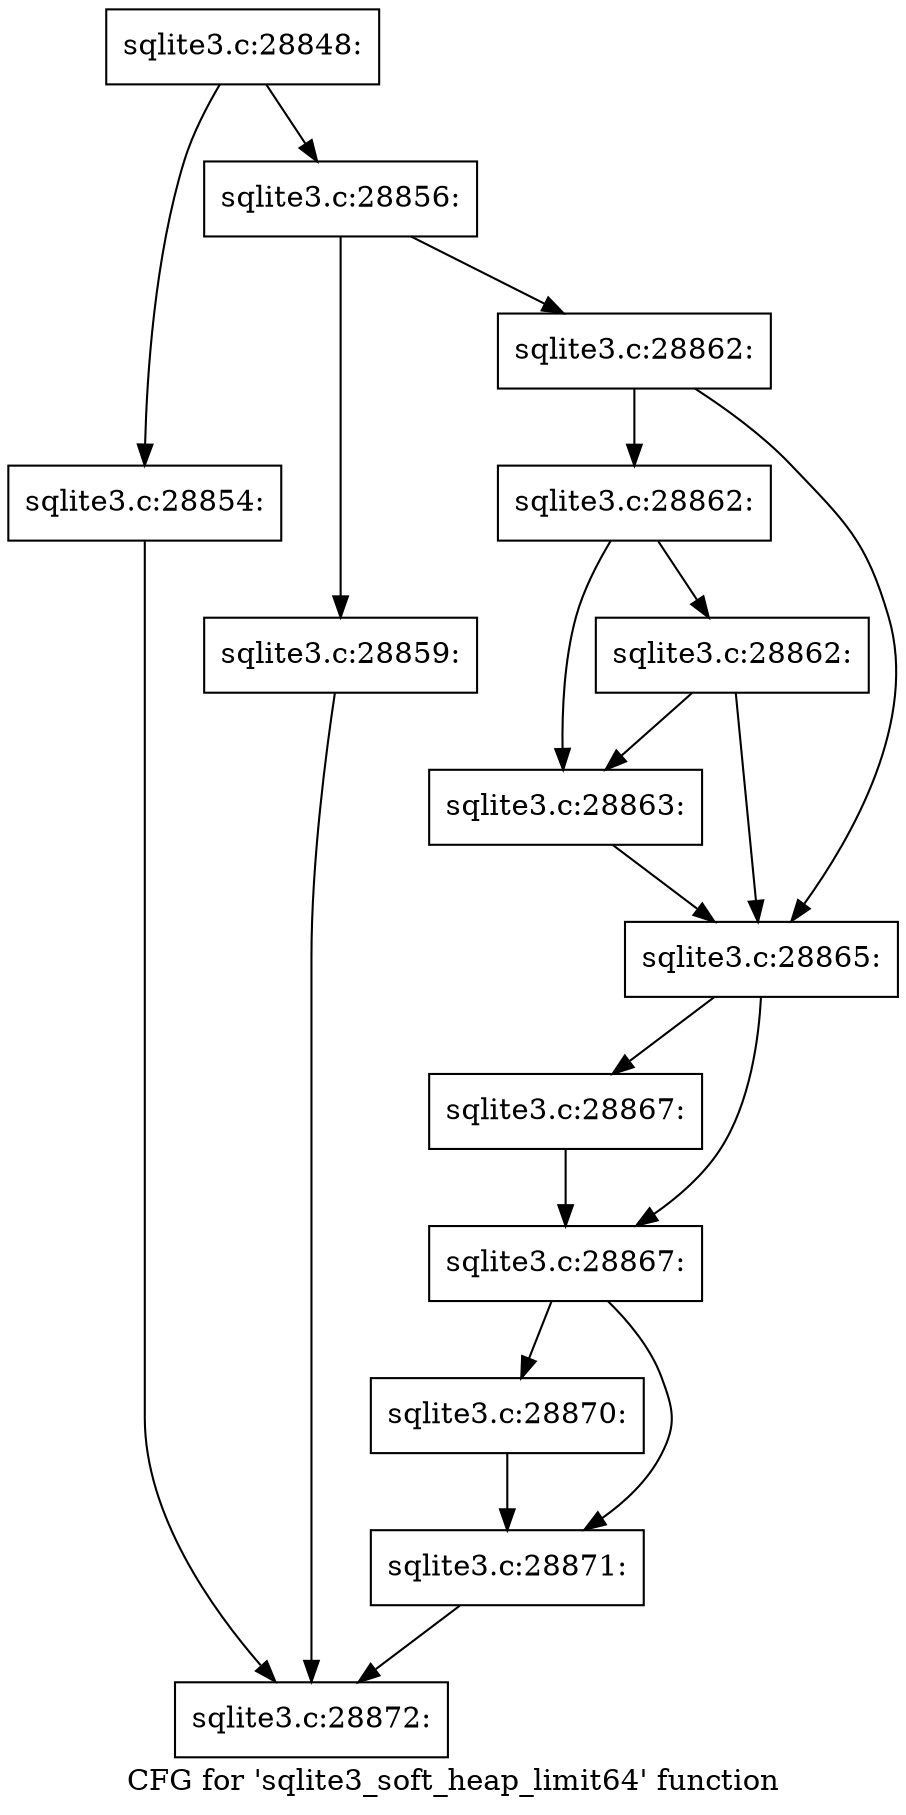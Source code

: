 digraph "CFG for 'sqlite3_soft_heap_limit64' function" {
	label="CFG for 'sqlite3_soft_heap_limit64' function";

	Node0x55c0f504e9b0 [shape=record,label="{sqlite3.c:28848:}"];
	Node0x55c0f504e9b0 -> Node0x55c0f534bbf0;
	Node0x55c0f504e9b0 -> Node0x55c0f534bc40;
	Node0x55c0f534bbf0 [shape=record,label="{sqlite3.c:28854:}"];
	Node0x55c0f534bbf0 -> Node0x55c0f504f260;
	Node0x55c0f534bc40 [shape=record,label="{sqlite3.c:28856:}"];
	Node0x55c0f534bc40 -> Node0x55c0f504d1e0;
	Node0x55c0f534bc40 -> Node0x55c0f534c150;
	Node0x55c0f504d1e0 [shape=record,label="{sqlite3.c:28859:}"];
	Node0x55c0f504d1e0 -> Node0x55c0f504f260;
	Node0x55c0f534c150 [shape=record,label="{sqlite3.c:28862:}"];
	Node0x55c0f534c150 -> Node0x55c0f534cf30;
	Node0x55c0f534c150 -> Node0x55c0f534cee0;
	Node0x55c0f534cf30 [shape=record,label="{sqlite3.c:28862:}"];
	Node0x55c0f534cf30 -> Node0x55c0f534ce90;
	Node0x55c0f534cf30 -> Node0x55c0f534d320;
	Node0x55c0f534d320 [shape=record,label="{sqlite3.c:28862:}"];
	Node0x55c0f534d320 -> Node0x55c0f534ce90;
	Node0x55c0f534d320 -> Node0x55c0f534cee0;
	Node0x55c0f534ce90 [shape=record,label="{sqlite3.c:28863:}"];
	Node0x55c0f534ce90 -> Node0x55c0f534cee0;
	Node0x55c0f534cee0 [shape=record,label="{sqlite3.c:28865:}"];
	Node0x55c0f534cee0 -> Node0x55c0f534e500;
	Node0x55c0f534cee0 -> Node0x55c0f4f8d010;
	Node0x55c0f534e500 [shape=record,label="{sqlite3.c:28867:}"];
	Node0x55c0f534e500 -> Node0x55c0f4f8d010;
	Node0x55c0f4f8d010 [shape=record,label="{sqlite3.c:28867:}"];
	Node0x55c0f4f8d010 -> Node0x55c0f5350200;
	Node0x55c0f4f8d010 -> Node0x55c0f53504a0;
	Node0x55c0f5350200 [shape=record,label="{sqlite3.c:28870:}"];
	Node0x55c0f5350200 -> Node0x55c0f53504a0;
	Node0x55c0f53504a0 [shape=record,label="{sqlite3.c:28871:}"];
	Node0x55c0f53504a0 -> Node0x55c0f504f260;
	Node0x55c0f504f260 [shape=record,label="{sqlite3.c:28872:}"];
}
